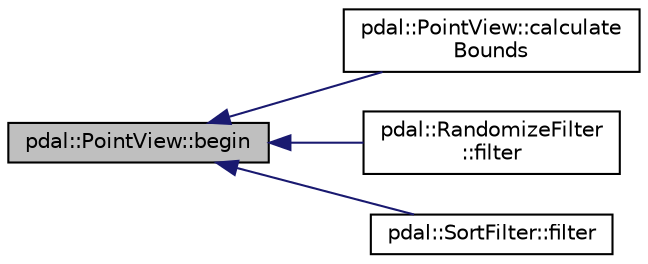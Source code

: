 digraph "pdal::PointView::begin"
{
  edge [fontname="Helvetica",fontsize="10",labelfontname="Helvetica",labelfontsize="10"];
  node [fontname="Helvetica",fontsize="10",shape=record];
  rankdir="LR";
  Node1 [label="pdal::PointView::begin",height=0.2,width=0.4,color="black", fillcolor="grey75", style="filled", fontcolor="black"];
  Node1 -> Node2 [dir="back",color="midnightblue",fontsize="10",style="solid",fontname="Helvetica"];
  Node2 [label="pdal::PointView::calculate\lBounds",height=0.2,width=0.4,color="black", fillcolor="white", style="filled",URL="$classpdal_1_1PointView.html#a95d6635c866db4892a364d561bdd00cc"];
  Node1 -> Node3 [dir="back",color="midnightblue",fontsize="10",style="solid",fontname="Helvetica"];
  Node3 [label="pdal::RandomizeFilter\l::filter",height=0.2,width=0.4,color="black", fillcolor="white", style="filled",URL="$classpdal_1_1RandomizeFilter.html#aa8c504fd38f61ab23edd4ec89e5c015e"];
  Node1 -> Node4 [dir="back",color="midnightblue",fontsize="10",style="solid",fontname="Helvetica"];
  Node4 [label="pdal::SortFilter::filter",height=0.2,width=0.4,color="black", fillcolor="white", style="filled",URL="$classpdal_1_1SortFilter.html#aae3d27e03e7a158f542b3745e9e8579f"];
}
